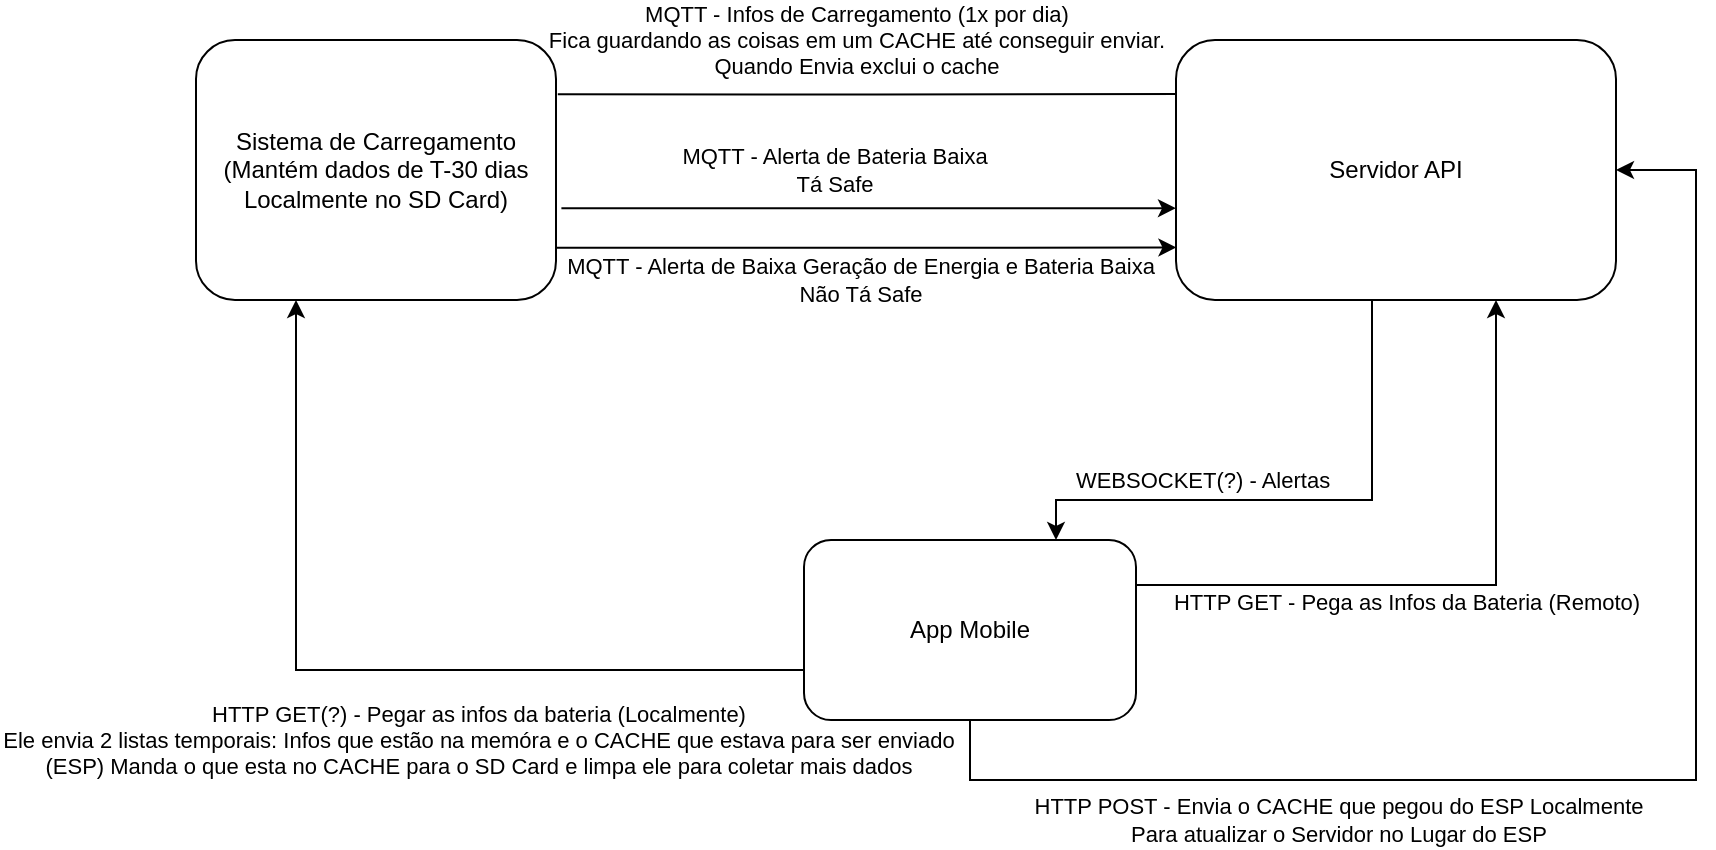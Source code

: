 <mxfile version="21.6.3" type="device">
  <diagram name="Página-1" id="HCWsE-VoyWmIq8wBALeM">
    <mxGraphModel dx="1075" dy="452" grid="1" gridSize="10" guides="1" tooltips="1" connect="1" arrows="1" fold="1" page="1" pageScale="1" pageWidth="827" pageHeight="1169" math="0" shadow="0">
      <root>
        <mxCell id="0" />
        <mxCell id="1" parent="0" />
        <mxCell id="SWh8k15m9vPml-PDWSpa-5" value="MQTT - Infos de Carregamento (1x por dia)&lt;br&gt;Fica guardando as coisas em um CACHE até conseguir enviar. &lt;br&gt;Quando Envia exclui o cache" style="edgeStyle=orthogonalEdgeStyle;rounded=0;orthogonalLoop=1;jettySize=auto;html=1;exitX=1.005;exitY=0.209;exitDx=0;exitDy=0;exitPerimeter=0;" edge="1" parent="1" source="SWh8k15m9vPml-PDWSpa-1">
          <mxGeometry x="-0.067" y="27" relative="1" as="geometry">
            <mxPoint x="610" y="117" as="targetPoint" />
            <mxPoint as="offset" />
          </mxGeometry>
        </mxCell>
        <mxCell id="SWh8k15m9vPml-PDWSpa-6" style="edgeStyle=orthogonalEdgeStyle;rounded=0;orthogonalLoop=1;jettySize=auto;html=1;exitX=1.015;exitY=0.647;exitDx=0;exitDy=0;entryX=0;entryY=0.647;entryDx=0;entryDy=0;exitPerimeter=0;entryPerimeter=0;" edge="1" parent="1" source="SWh8k15m9vPml-PDWSpa-1" target="SWh8k15m9vPml-PDWSpa-2">
          <mxGeometry relative="1" as="geometry" />
        </mxCell>
        <mxCell id="SWh8k15m9vPml-PDWSpa-7" value="MQTT - Alerta de Bateria Baixa&lt;br&gt;Tá Safe" style="edgeLabel;html=1;align=center;verticalAlign=middle;resizable=0;points=[];" vertex="1" connectable="0" parent="SWh8k15m9vPml-PDWSpa-6">
          <mxGeometry x="-0.111" y="1" relative="1" as="geometry">
            <mxPoint y="-18" as="offset" />
          </mxGeometry>
        </mxCell>
        <mxCell id="SWh8k15m9vPml-PDWSpa-8" style="edgeStyle=orthogonalEdgeStyle;rounded=0;orthogonalLoop=1;jettySize=auto;html=1;exitX=0.999;exitY=0.799;exitDx=0;exitDy=0;entryX=0.001;entryY=0.798;entryDx=0;entryDy=0;entryPerimeter=0;exitPerimeter=0;" edge="1" parent="1" source="SWh8k15m9vPml-PDWSpa-1" target="SWh8k15m9vPml-PDWSpa-2">
          <mxGeometry relative="1" as="geometry" />
        </mxCell>
        <mxCell id="SWh8k15m9vPml-PDWSpa-9" value="MQTT - Alerta de Baixa Geração de Energia e Bateria Baixa&lt;br&gt;Não Tá Safe" style="edgeLabel;html=1;align=center;verticalAlign=middle;resizable=0;points=[];" vertex="1" connectable="0" parent="SWh8k15m9vPml-PDWSpa-8">
          <mxGeometry x="0.134" y="1" relative="1" as="geometry">
            <mxPoint x="-24" y="17" as="offset" />
          </mxGeometry>
        </mxCell>
        <mxCell id="SWh8k15m9vPml-PDWSpa-1" value="Sistema de Carregamento&lt;br&gt;(Mantém dados de T-30 dias Localmente no SD Card)" style="rounded=1;whiteSpace=wrap;html=1;" vertex="1" parent="1">
          <mxGeometry x="110" y="90" width="180" height="130" as="geometry" />
        </mxCell>
        <mxCell id="SWh8k15m9vPml-PDWSpa-15" style="edgeStyle=orthogonalEdgeStyle;rounded=0;orthogonalLoop=1;jettySize=auto;html=1;exitX=0.25;exitY=1;exitDx=0;exitDy=0;entryX=0.5;entryY=0;entryDx=0;entryDy=0;" edge="1" parent="1">
          <mxGeometry relative="1" as="geometry">
            <mxPoint x="698" y="220" as="sourcePoint" />
            <mxPoint x="540" y="340" as="targetPoint" />
            <Array as="points">
              <mxPoint x="698" y="320" />
              <mxPoint x="540" y="320" />
            </Array>
          </mxGeometry>
        </mxCell>
        <mxCell id="SWh8k15m9vPml-PDWSpa-16" value="WEBSOCKET(?) - Alertas" style="edgeLabel;html=1;align=center;verticalAlign=middle;resizable=0;points=[];" vertex="1" connectable="0" parent="SWh8k15m9vPml-PDWSpa-15">
          <mxGeometry x="0.103" y="-1" relative="1" as="geometry">
            <mxPoint x="-32" y="-9" as="offset" />
          </mxGeometry>
        </mxCell>
        <mxCell id="SWh8k15m9vPml-PDWSpa-2" value="Servidor API" style="rounded=1;whiteSpace=wrap;html=1;" vertex="1" parent="1">
          <mxGeometry x="600" y="90" width="220" height="130" as="geometry" />
        </mxCell>
        <mxCell id="SWh8k15m9vPml-PDWSpa-11" style="edgeStyle=orthogonalEdgeStyle;rounded=0;orthogonalLoop=1;jettySize=auto;html=1;exitX=1;exitY=0.25;exitDx=0;exitDy=0;" edge="1" parent="1" source="SWh8k15m9vPml-PDWSpa-3" target="SWh8k15m9vPml-PDWSpa-2">
          <mxGeometry relative="1" as="geometry">
            <Array as="points">
              <mxPoint x="760" y="362" />
            </Array>
          </mxGeometry>
        </mxCell>
        <mxCell id="SWh8k15m9vPml-PDWSpa-14" value="HTTP GET - Pega as Infos da Bateria (Remoto)" style="edgeLabel;html=1;align=center;verticalAlign=middle;resizable=0;points=[];" vertex="1" connectable="0" parent="SWh8k15m9vPml-PDWSpa-11">
          <mxGeometry x="-0.405" y="2" relative="1" as="geometry">
            <mxPoint x="39" y="10" as="offset" />
          </mxGeometry>
        </mxCell>
        <mxCell id="SWh8k15m9vPml-PDWSpa-18" style="edgeStyle=orthogonalEdgeStyle;rounded=0;orthogonalLoop=1;jettySize=auto;html=1;exitX=0;exitY=0.5;exitDx=0;exitDy=0;" edge="1" parent="1" target="SWh8k15m9vPml-PDWSpa-1">
          <mxGeometry relative="1" as="geometry">
            <mxPoint x="414" y="405" as="sourcePoint" />
            <mxPoint x="160" y="240" as="targetPoint" />
            <Array as="points">
              <mxPoint x="160" y="405" />
            </Array>
          </mxGeometry>
        </mxCell>
        <mxCell id="SWh8k15m9vPml-PDWSpa-19" value="HTTP GET(?) - Pegar as infos da bateria (Localmente)&lt;br&gt;Ele envia 2 listas temporais: Infos que estão na memóra e o CACHE que estava para ser enviado&lt;br&gt;(ESP) Manda o que esta no CACHE para o SD Card e limpa ele para coletar mais dados" style="edgeLabel;html=1;align=center;verticalAlign=middle;resizable=0;points=[];" vertex="1" connectable="0" parent="SWh8k15m9vPml-PDWSpa-18">
          <mxGeometry x="-0.728" relative="1" as="geometry">
            <mxPoint x="-104" y="35" as="offset" />
          </mxGeometry>
        </mxCell>
        <mxCell id="SWh8k15m9vPml-PDWSpa-25" style="edgeStyle=orthogonalEdgeStyle;rounded=0;orthogonalLoop=1;jettySize=auto;html=1;exitX=0.5;exitY=1;exitDx=0;exitDy=0;entryX=1;entryY=0.5;entryDx=0;entryDy=0;" edge="1" parent="1" source="SWh8k15m9vPml-PDWSpa-3" target="SWh8k15m9vPml-PDWSpa-2">
          <mxGeometry relative="1" as="geometry">
            <Array as="points">
              <mxPoint x="497" y="460" />
              <mxPoint x="860" y="460" />
              <mxPoint x="860" y="155" />
            </Array>
          </mxGeometry>
        </mxCell>
        <mxCell id="SWh8k15m9vPml-PDWSpa-26" value="HTTP POST - Envia o CACHE que pegou do ESP Localmente&lt;br&gt;Para atualizar o Servidor no Lugar do ESP" style="edgeLabel;html=1;align=center;verticalAlign=middle;resizable=0;points=[];" vertex="1" connectable="0" parent="SWh8k15m9vPml-PDWSpa-25">
          <mxGeometry x="-0.514" y="2" relative="1" as="geometry">
            <mxPoint x="34" y="22" as="offset" />
          </mxGeometry>
        </mxCell>
        <mxCell id="SWh8k15m9vPml-PDWSpa-3" value="App Mobile" style="rounded=1;whiteSpace=wrap;html=1;" vertex="1" parent="1">
          <mxGeometry x="414" y="340" width="166" height="90" as="geometry" />
        </mxCell>
      </root>
    </mxGraphModel>
  </diagram>
</mxfile>
